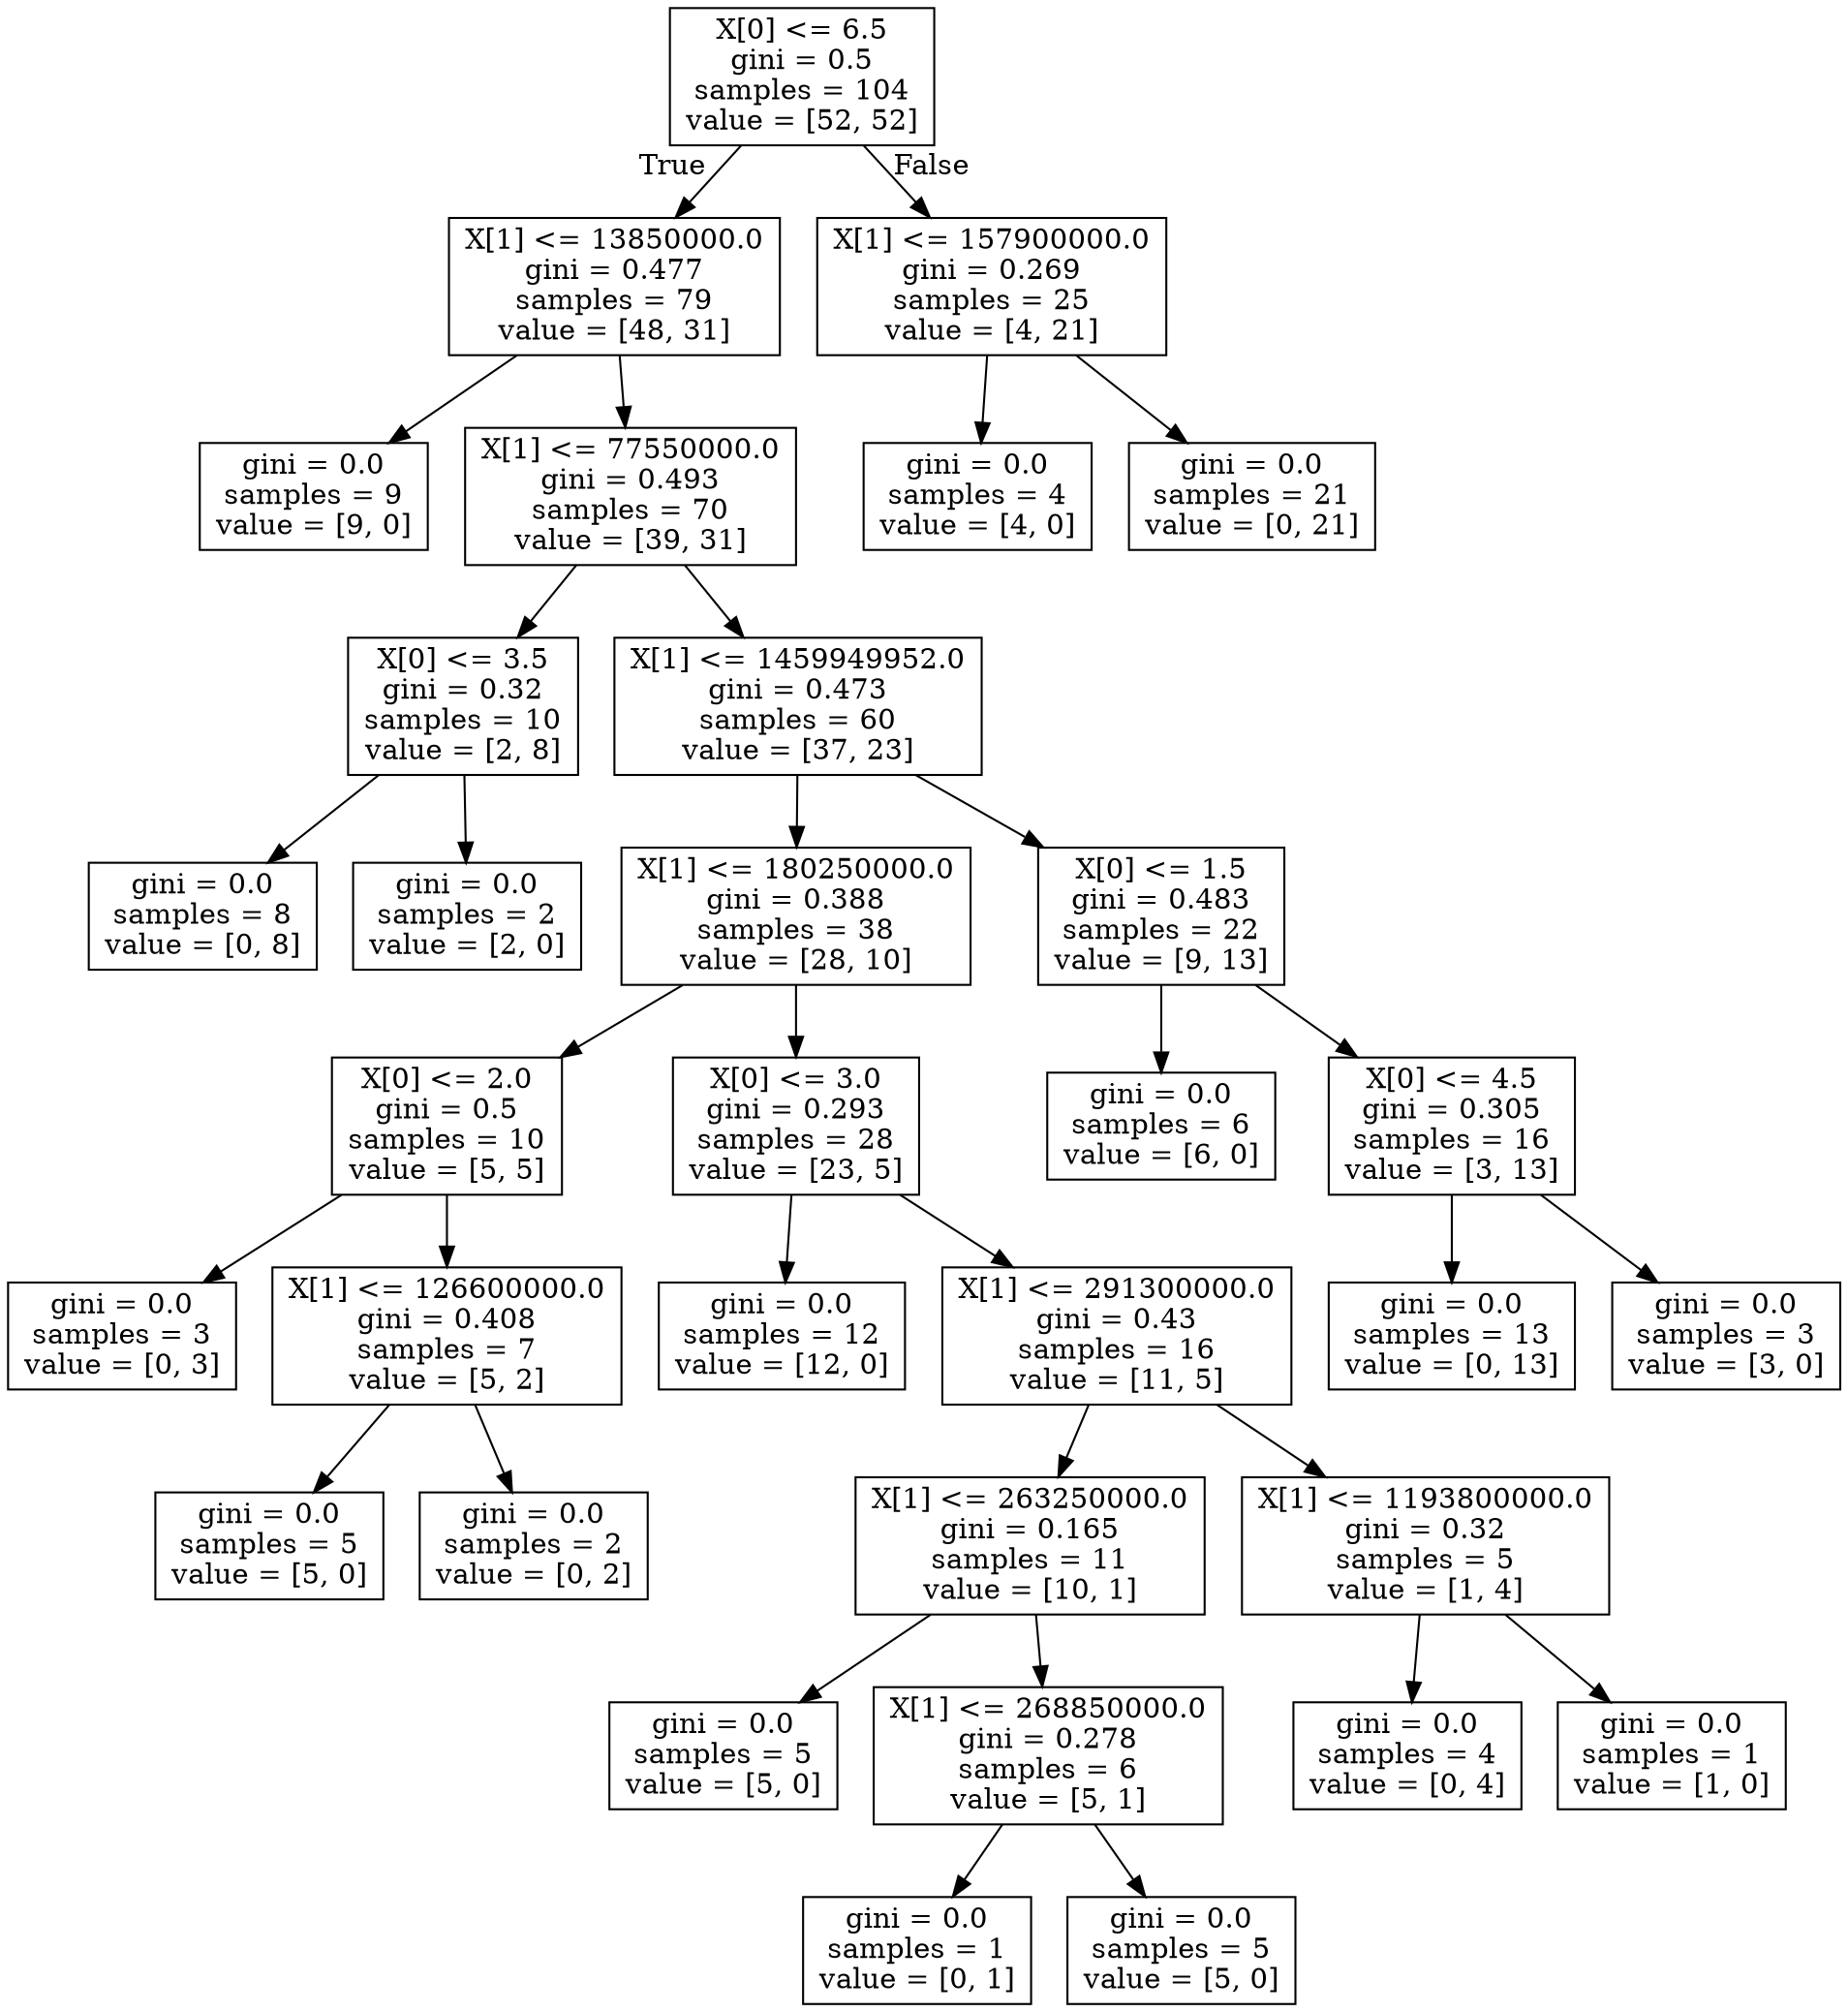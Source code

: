 digraph Tree {
node [shape=box] ;
0 [label="X[0] <= 6.5\ngini = 0.5\nsamples = 104\nvalue = [52, 52]"] ;
1 [label="X[1] <= 13850000.0\ngini = 0.477\nsamples = 79\nvalue = [48, 31]"] ;
0 -> 1 [labeldistance=2.5, labelangle=45, headlabel="True"] ;
2 [label="gini = 0.0\nsamples = 9\nvalue = [9, 0]"] ;
1 -> 2 ;
3 [label="X[1] <= 77550000.0\ngini = 0.493\nsamples = 70\nvalue = [39, 31]"] ;
1 -> 3 ;
4 [label="X[0] <= 3.5\ngini = 0.32\nsamples = 10\nvalue = [2, 8]"] ;
3 -> 4 ;
5 [label="gini = 0.0\nsamples = 8\nvalue = [0, 8]"] ;
4 -> 5 ;
6 [label="gini = 0.0\nsamples = 2\nvalue = [2, 0]"] ;
4 -> 6 ;
7 [label="X[1] <= 1459949952.0\ngini = 0.473\nsamples = 60\nvalue = [37, 23]"] ;
3 -> 7 ;
8 [label="X[1] <= 180250000.0\ngini = 0.388\nsamples = 38\nvalue = [28, 10]"] ;
7 -> 8 ;
9 [label="X[0] <= 2.0\ngini = 0.5\nsamples = 10\nvalue = [5, 5]"] ;
8 -> 9 ;
10 [label="gini = 0.0\nsamples = 3\nvalue = [0, 3]"] ;
9 -> 10 ;
11 [label="X[1] <= 126600000.0\ngini = 0.408\nsamples = 7\nvalue = [5, 2]"] ;
9 -> 11 ;
12 [label="gini = 0.0\nsamples = 5\nvalue = [5, 0]"] ;
11 -> 12 ;
13 [label="gini = 0.0\nsamples = 2\nvalue = [0, 2]"] ;
11 -> 13 ;
14 [label="X[0] <= 3.0\ngini = 0.293\nsamples = 28\nvalue = [23, 5]"] ;
8 -> 14 ;
15 [label="gini = 0.0\nsamples = 12\nvalue = [12, 0]"] ;
14 -> 15 ;
16 [label="X[1] <= 291300000.0\ngini = 0.43\nsamples = 16\nvalue = [11, 5]"] ;
14 -> 16 ;
17 [label="X[1] <= 263250000.0\ngini = 0.165\nsamples = 11\nvalue = [10, 1]"] ;
16 -> 17 ;
18 [label="gini = 0.0\nsamples = 5\nvalue = [5, 0]"] ;
17 -> 18 ;
19 [label="X[1] <= 268850000.0\ngini = 0.278\nsamples = 6\nvalue = [5, 1]"] ;
17 -> 19 ;
20 [label="gini = 0.0\nsamples = 1\nvalue = [0, 1]"] ;
19 -> 20 ;
21 [label="gini = 0.0\nsamples = 5\nvalue = [5, 0]"] ;
19 -> 21 ;
22 [label="X[1] <= 1193800000.0\ngini = 0.32\nsamples = 5\nvalue = [1, 4]"] ;
16 -> 22 ;
23 [label="gini = 0.0\nsamples = 4\nvalue = [0, 4]"] ;
22 -> 23 ;
24 [label="gini = 0.0\nsamples = 1\nvalue = [1, 0]"] ;
22 -> 24 ;
25 [label="X[0] <= 1.5\ngini = 0.483\nsamples = 22\nvalue = [9, 13]"] ;
7 -> 25 ;
26 [label="gini = 0.0\nsamples = 6\nvalue = [6, 0]"] ;
25 -> 26 ;
27 [label="X[0] <= 4.5\ngini = 0.305\nsamples = 16\nvalue = [3, 13]"] ;
25 -> 27 ;
28 [label="gini = 0.0\nsamples = 13\nvalue = [0, 13]"] ;
27 -> 28 ;
29 [label="gini = 0.0\nsamples = 3\nvalue = [3, 0]"] ;
27 -> 29 ;
30 [label="X[1] <= 157900000.0\ngini = 0.269\nsamples = 25\nvalue = [4, 21]"] ;
0 -> 30 [labeldistance=2.5, labelangle=-45, headlabel="False"] ;
31 [label="gini = 0.0\nsamples = 4\nvalue = [4, 0]"] ;
30 -> 31 ;
32 [label="gini = 0.0\nsamples = 21\nvalue = [0, 21]"] ;
30 -> 32 ;
}